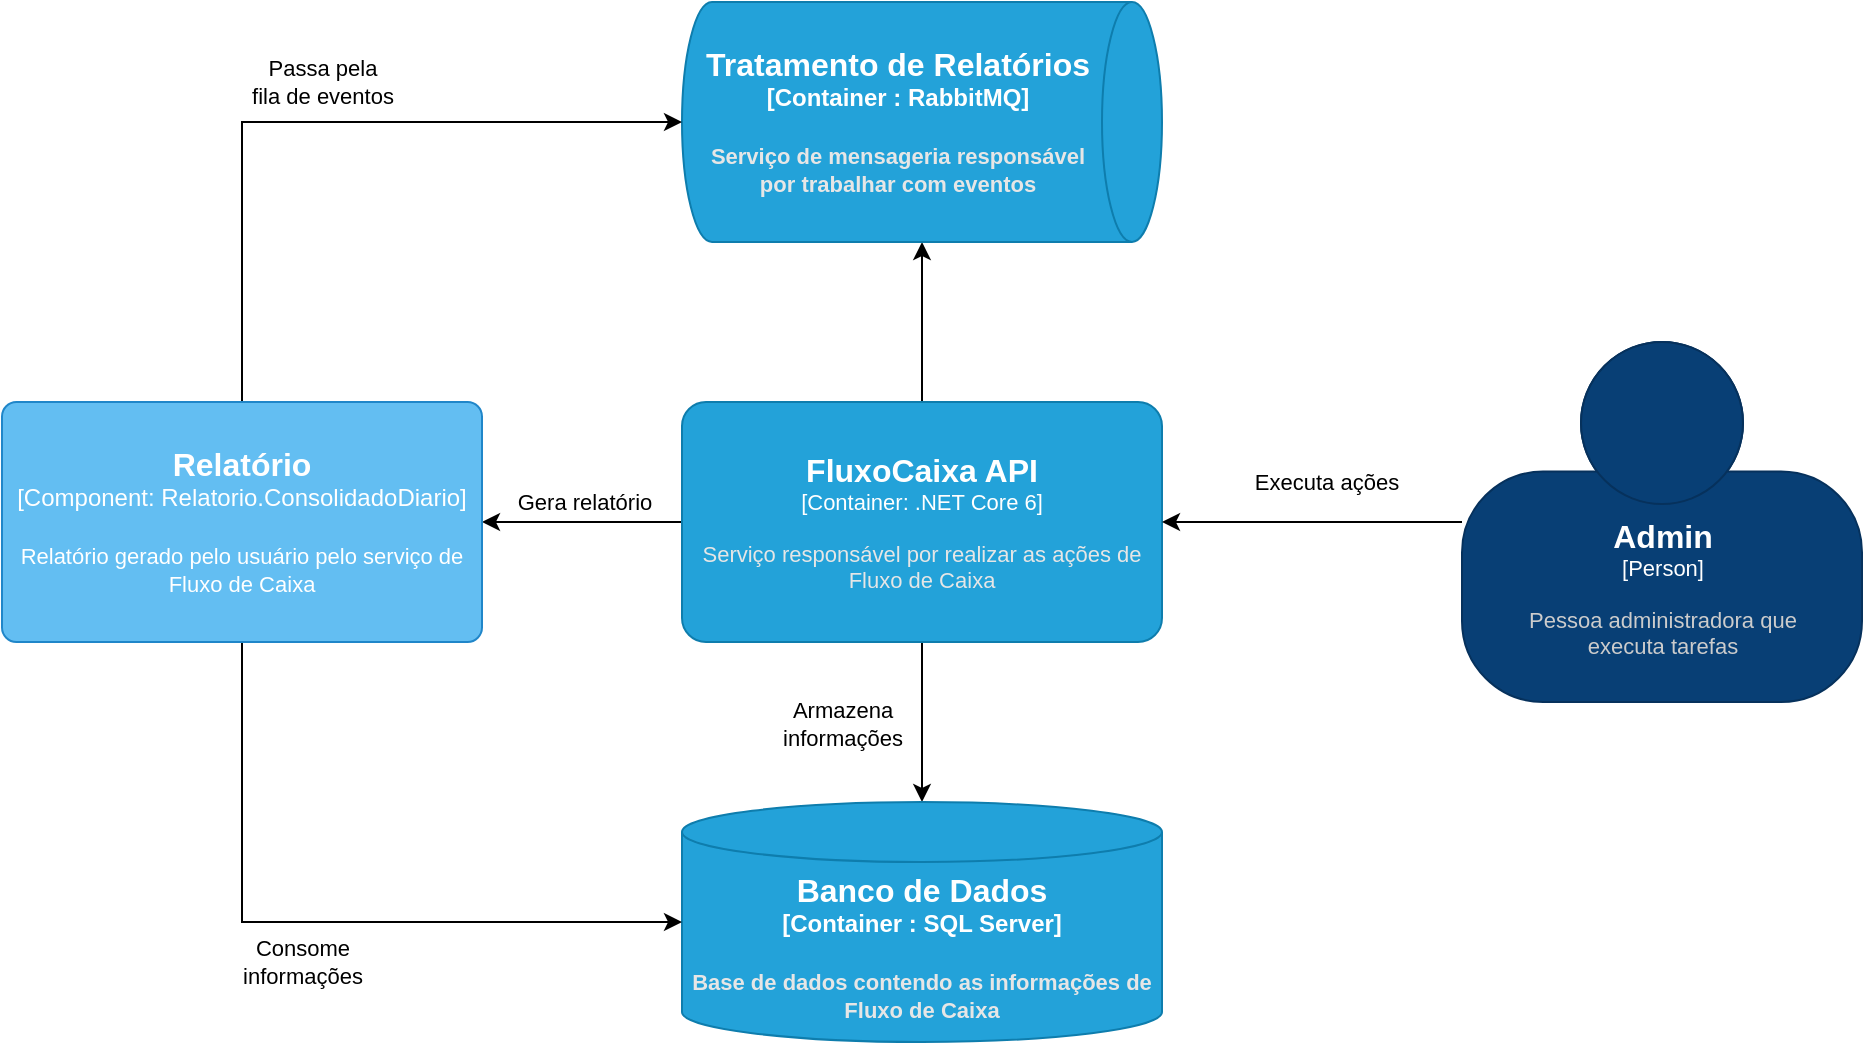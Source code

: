 <mxfile version="20.3.0" type="device"><diagram id="1V5Z-t1M_cmhaUbhOEjx" name="Página-1"><mxGraphModel dx="1887" dy="1224" grid="1" gridSize="10" guides="1" tooltips="1" connect="1" arrows="1" fold="1" page="1" pageScale="1" pageWidth="827" pageHeight="1169" math="0" shadow="0"><root><mxCell id="0"/><mxCell id="1" parent="0"/><mxCell id="TpaLyRntBJXz6TS4mwi4-4" style="edgeStyle=orthogonalEdgeStyle;rounded=0;orthogonalLoop=1;jettySize=auto;html=1;entryX=1;entryY=0.5;entryDx=0;entryDy=0;entryPerimeter=0;" edge="1" parent="1" source="TpaLyRntBJXz6TS4mwi4-2" target="TpaLyRntBJXz6TS4mwi4-3"><mxGeometry relative="1" as="geometry"/></mxCell><mxCell id="TpaLyRntBJXz6TS4mwi4-6" style="edgeStyle=orthogonalEdgeStyle;rounded=0;orthogonalLoop=1;jettySize=auto;html=1;entryX=0.5;entryY=0;entryDx=0;entryDy=0;entryPerimeter=0;" edge="1" parent="1" source="TpaLyRntBJXz6TS4mwi4-2" target="TpaLyRntBJXz6TS4mwi4-5"><mxGeometry relative="1" as="geometry"/></mxCell><mxCell id="TpaLyRntBJXz6TS4mwi4-15" value="Armazena&lt;br&gt;informações" style="edgeLabel;html=1;align=center;verticalAlign=middle;resizable=0;points=[];" vertex="1" connectable="0" parent="TpaLyRntBJXz6TS4mwi4-6"><mxGeometry x="0.282" relative="1" as="geometry"><mxPoint x="-40" y="-11" as="offset"/></mxGeometry></mxCell><mxCell id="TpaLyRntBJXz6TS4mwi4-8" style="edgeStyle=orthogonalEdgeStyle;rounded=0;orthogonalLoop=1;jettySize=auto;html=1;entryX=1;entryY=0.5;entryDx=0;entryDy=0;entryPerimeter=0;" edge="1" parent="1" source="TpaLyRntBJXz6TS4mwi4-2" target="TpaLyRntBJXz6TS4mwi4-7"><mxGeometry relative="1" as="geometry"/></mxCell><mxCell id="TpaLyRntBJXz6TS4mwi4-14" value="Gera relatório" style="edgeLabel;html=1;align=center;verticalAlign=middle;resizable=0;points=[];" vertex="1" connectable="0" parent="TpaLyRntBJXz6TS4mwi4-8"><mxGeometry x="0.268" y="-2" relative="1" as="geometry"><mxPoint x="14" y="-8" as="offset"/></mxGeometry></mxCell><object placeholders="1" c4Name="FluxoCaixa API" c4Type="Container" c4Technology=".NET Core 6" c4Description="Serviço responsável por realizar as ações de Fluxo de Caixa" label="&lt;font style=&quot;font-size: 16px&quot;&gt;&lt;b&gt;%c4Name%&lt;/b&gt;&lt;/font&gt;&lt;div&gt;[%c4Type%: %c4Technology%]&lt;/div&gt;&lt;br&gt;&lt;div&gt;&lt;font style=&quot;font-size: 11px&quot;&gt;&lt;font color=&quot;#E6E6E6&quot;&gt;%c4Description%&lt;/font&gt;&lt;/div&gt;" id="TpaLyRntBJXz6TS4mwi4-2"><mxCell style="rounded=1;whiteSpace=wrap;html=1;fontSize=11;labelBackgroundColor=none;fillColor=#23A2D9;fontColor=#ffffff;align=center;arcSize=10;strokeColor=#0E7DAD;metaEdit=1;resizable=0;points=[[0.25,0,0],[0.5,0,0],[0.75,0,0],[1,0.25,0],[1,0.5,0],[1,0.75,0],[0.75,1,0],[0.5,1,0],[0.25,1,0],[0,0.75,0],[0,0.5,0],[0,0.25,0]];" vertex="1" parent="1"><mxGeometry x="60" y="250" width="240" height="120" as="geometry"/></mxCell></object><object placeholders="1" c4Type="Tratamento de Relatórios" c4Container="Container " c4Technology="RabbitMQ" c4Description="Serviço de mensageria responsável por trabalhar com eventos" label="&lt;font style=&quot;font-size: 16px&quot;&gt;&lt;b&gt;%c4Type%&lt;/font&gt;&lt;div&gt;[%c4Container%:&amp;nbsp;%c4Technology%]&lt;/div&gt;&lt;br&gt;&lt;div&gt;&lt;font style=&quot;font-size: 11px&quot;&gt;&lt;font color=&quot;#E6E6E6&quot;&gt;%c4Description%&lt;/font&gt;&lt;/div&gt;" id="TpaLyRntBJXz6TS4mwi4-3"><mxCell style="shape=cylinder3;size=15;direction=south;whiteSpace=wrap;html=1;boundedLbl=1;rounded=0;labelBackgroundColor=none;fillColor=#23A2D9;fontSize=12;fontColor=#ffffff;align=center;strokeColor=#0E7DAD;metaEdit=1;points=[[0.5,0,0],[1,0.25,0],[1,0.5,0],[1,0.75,0],[0.5,1,0],[0,0.75,0],[0,0.5,0],[0,0.25,0]];resizable=0;" vertex="1" parent="1"><mxGeometry x="60" y="50" width="240" height="120" as="geometry"/></mxCell></object><object placeholders="1" c4Type="Banco de Dados" c4Container="Container " c4Technology="SQL Server" c4Description="Base de dados contendo as informações de Fluxo de Caixa" label="&lt;font style=&quot;font-size: 16px&quot;&gt;&lt;b&gt;%c4Type%&lt;/font&gt;&lt;div&gt;[%c4Container%:&amp;nbsp;%c4Technology%]&lt;/div&gt;&lt;br&gt;&lt;div&gt;&lt;font style=&quot;font-size: 11px&quot;&gt;&lt;font color=&quot;#E6E6E6&quot;&gt;%c4Description%&lt;/font&gt;&lt;/div&gt;" id="TpaLyRntBJXz6TS4mwi4-5"><mxCell style="shape=cylinder3;size=15;whiteSpace=wrap;html=1;boundedLbl=1;rounded=0;labelBackgroundColor=none;fillColor=#23A2D9;fontSize=12;fontColor=#ffffff;align=center;strokeColor=#0E7DAD;metaEdit=1;points=[[0.5,0,0],[1,0.25,0],[1,0.5,0],[1,0.75,0],[0.5,1,0],[0,0.75,0],[0,0.5,0],[0,0.25,0]];resizable=0;" vertex="1" parent="1"><mxGeometry x="60" y="450" width="240" height="120" as="geometry"/></mxCell></object><mxCell id="TpaLyRntBJXz6TS4mwi4-9" style="edgeStyle=orthogonalEdgeStyle;rounded=0;orthogonalLoop=1;jettySize=auto;html=1;entryX=0;entryY=0.5;entryDx=0;entryDy=0;entryPerimeter=0;" edge="1" parent="1" source="TpaLyRntBJXz6TS4mwi4-7" target="TpaLyRntBJXz6TS4mwi4-5"><mxGeometry relative="1" as="geometry"><Array as="points"><mxPoint x="-160" y="510"/></Array></mxGeometry></mxCell><mxCell id="TpaLyRntBJXz6TS4mwi4-16" value="Consome&lt;br&gt;informações" style="edgeLabel;html=1;align=center;verticalAlign=middle;resizable=0;points=[];" vertex="1" connectable="0" parent="TpaLyRntBJXz6TS4mwi4-9"><mxGeometry x="0.122" y="2" relative="1" as="geometry"><mxPoint x="-32" y="22" as="offset"/></mxGeometry></mxCell><mxCell id="TpaLyRntBJXz6TS4mwi4-10" style="edgeStyle=orthogonalEdgeStyle;rounded=0;orthogonalLoop=1;jettySize=auto;html=1;entryX=0.5;entryY=1;entryDx=0;entryDy=0;entryPerimeter=0;" edge="1" parent="1" source="TpaLyRntBJXz6TS4mwi4-7" target="TpaLyRntBJXz6TS4mwi4-3"><mxGeometry relative="1" as="geometry"><Array as="points"><mxPoint x="-160" y="110"/></Array></mxGeometry></mxCell><mxCell id="TpaLyRntBJXz6TS4mwi4-17" value="Passa pela&lt;br&gt;fila de eventos" style="edgeLabel;html=1;align=center;verticalAlign=middle;resizable=0;points=[];" vertex="1" connectable="0" parent="TpaLyRntBJXz6TS4mwi4-10"><mxGeometry x="0.023" y="1" relative="1" as="geometry"><mxPoint x="-4" y="-19" as="offset"/></mxGeometry></mxCell><object placeholders="1" c4Name="Relatório" c4Type="Component" c4Technology="Relatorio.ConsolidadoDiario" c4Description="Relatório gerado pelo usuário pelo serviço de Fluxo de Caixa" label="&lt;font style=&quot;font-size: 16px&quot;&gt;&lt;b&gt;%c4Name%&lt;/b&gt;&lt;/font&gt;&lt;div&gt;[%c4Type%: %c4Technology%]&lt;/div&gt;&lt;br&gt;&lt;div&gt;&lt;font style=&quot;font-size: 11px&quot;&gt;%c4Description%&lt;/font&gt;&lt;/div&gt;" id="TpaLyRntBJXz6TS4mwi4-7"><mxCell style="rounded=1;whiteSpace=wrap;html=1;labelBackgroundColor=none;fillColor=#63BEF2;fontColor=#ffffff;align=center;arcSize=6;strokeColor=#2086C9;metaEdit=1;resizable=0;points=[[0.25,0,0],[0.5,0,0],[0.75,0,0],[1,0.25,0],[1,0.5,0],[1,0.75,0],[0.75,1,0],[0.5,1,0],[0.25,1,0],[0,0.75,0],[0,0.5,0],[0,0.25,0]];" vertex="1" parent="1"><mxGeometry x="-280" y="250" width="240" height="120" as="geometry"/></mxCell></object><mxCell id="TpaLyRntBJXz6TS4mwi4-12" style="edgeStyle=orthogonalEdgeStyle;rounded=0;orthogonalLoop=1;jettySize=auto;html=1;entryX=1;entryY=0.5;entryDx=0;entryDy=0;entryPerimeter=0;" edge="1" parent="1" source="TpaLyRntBJXz6TS4mwi4-11" target="TpaLyRntBJXz6TS4mwi4-2"><mxGeometry relative="1" as="geometry"/></mxCell><mxCell id="TpaLyRntBJXz6TS4mwi4-13" value="Executa ações" style="edgeLabel;html=1;align=center;verticalAlign=middle;resizable=0;points=[];" vertex="1" connectable="0" parent="TpaLyRntBJXz6TS4mwi4-12"><mxGeometry x="0.237" y="-1" relative="1" as="geometry"><mxPoint x="25" y="-19" as="offset"/></mxGeometry></mxCell><object placeholders="1" c4Name="Admin" c4Type="Person" c4Description="Pessoa administradora que &#10;executa tarefas" label="&lt;font style=&quot;font-size: 16px&quot;&gt;&lt;b&gt;%c4Name%&lt;/b&gt;&lt;/font&gt;&lt;div&gt;[%c4Type%]&lt;/div&gt;&lt;br&gt;&lt;div&gt;&lt;font style=&quot;font-size: 11px&quot;&gt;&lt;font color=&quot;#cccccc&quot;&gt;%c4Description%&lt;/font&gt;&lt;/div&gt;" id="TpaLyRntBJXz6TS4mwi4-11"><mxCell style="html=1;fontSize=11;dashed=0;whitespace=wrap;fillColor=#083F75;strokeColor=#06315C;fontColor=#ffffff;shape=mxgraph.c4.person2;align=center;metaEdit=1;points=[[0.5,0,0],[1,0.5,0],[1,0.75,0],[0.75,1,0],[0.5,1,0],[0.25,1,0],[0,0.75,0],[0,0.5,0]];resizable=0;" vertex="1" parent="1"><mxGeometry x="450" y="220" width="200" height="180" as="geometry"/></mxCell></object></root></mxGraphModel></diagram></mxfile>